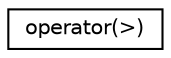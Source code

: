 digraph "Graphical Class Hierarchy"
{
 // INTERACTIVE_SVG=YES
 // LATEX_PDF_SIZE
  edge [fontname="Helvetica",fontsize="10",labelfontname="Helvetica",labelfontsize="10"];
  node [fontname="Helvetica",fontsize="10",shape=record];
  rankdir="LR";
  Node0 [label="operator(\>)",height=0.2,width=0.4,color="black", fillcolor="white", style="filled",URL="$interfaceamip__interp__mod_1_1operator_07_4_08.html",tooltip="Private logical greater than overload for amip_interp_type."];
}

